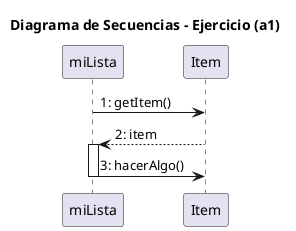 @startuml
title Diagrama de Secuencias - Ejercicio (a1)

participant "miLista" as M
participant "Item" as A

M -> A : 1: getItem()
A --> M : 2: item 
activate M 
M -> A : 3: hacerAlgo()
deactivate M 

@enduml

